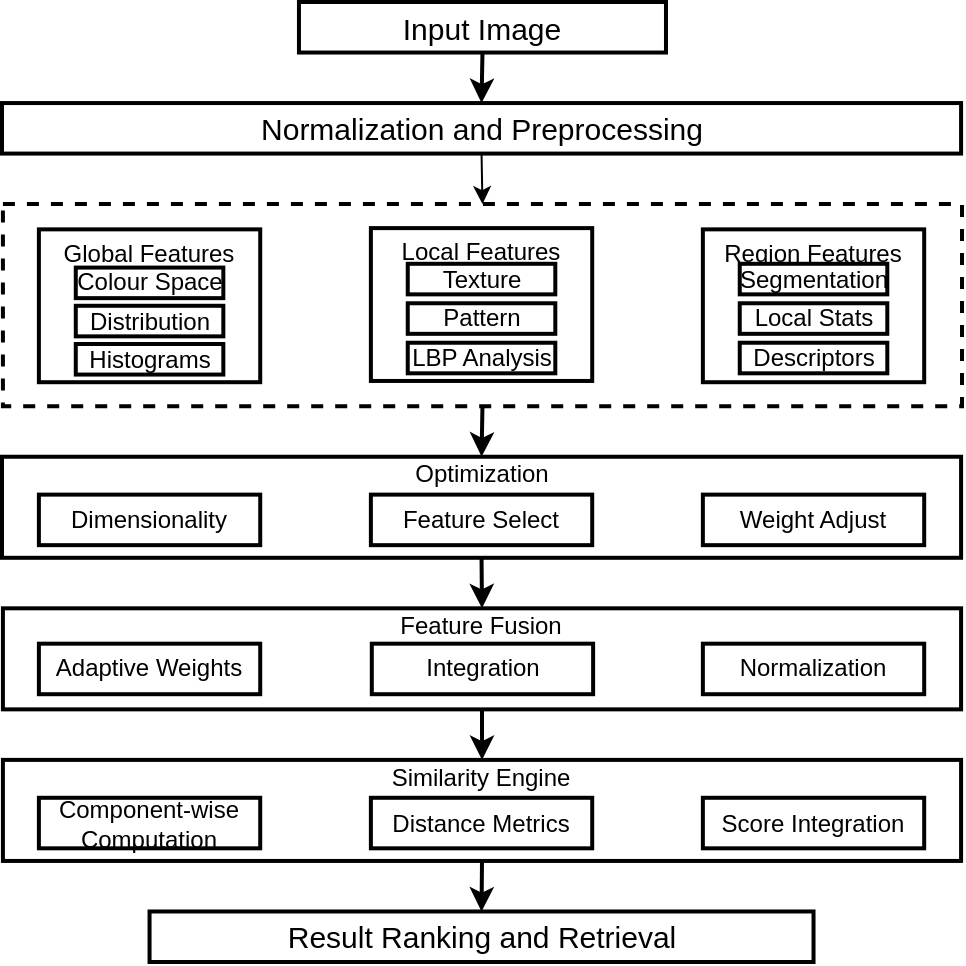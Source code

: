 <mxfile version="26.1.0">
  <diagram name="Page-1" id="_PgdA27MyeEq9SzPlQA4">
    <mxGraphModel dx="1179" dy="625" grid="1" gridSize="10" guides="1" tooltips="1" connect="1" arrows="1" fold="1" page="1" pageScale="1" pageWidth="827" pageHeight="1169" math="0" shadow="0">
      <root>
        <mxCell id="0" />
        <mxCell id="1" parent="0" />
        <mxCell id="iCN0Y-eOeh__a_nEtTsd-55" style="edgeStyle=orthogonalEdgeStyle;rounded=0;orthogonalLoop=1;jettySize=auto;html=1;exitX=0.5;exitY=1;exitDx=0;exitDy=0;entryX=0.5;entryY=0;entryDx=0;entryDy=0;strokeWidth=2;shadow=0;fontStyle=0;spacing=0;" parent="1" source="iCN0Y-eOeh__a_nEtTsd-3" target="iCN0Y-eOeh__a_nEtTsd-4" edge="1">
          <mxGeometry relative="1" as="geometry" />
        </mxCell>
        <mxCell id="iCN0Y-eOeh__a_nEtTsd-3" value="" style="rounded=0;whiteSpace=wrap;html=1;verticalAlign=top;dashed=1;fontStyle=0;strokeWidth=2;shadow=0;spacing=0;" parent="1" vertex="1">
          <mxGeometry x="160.461" y="261.053" width="479.539" height="101.053" as="geometry" />
        </mxCell>
        <mxCell id="iCN0Y-eOeh__a_nEtTsd-54" style="edgeStyle=orthogonalEdgeStyle;rounded=0;orthogonalLoop=1;jettySize=auto;html=1;exitX=0.5;exitY=1;exitDx=0;exitDy=0;entryX=0.5;entryY=0;entryDx=0;entryDy=0;strokeWidth=2;shadow=0;fontStyle=0;spacing=0;" parent="1" source="iCN0Y-eOeh__a_nEtTsd-1" target="iCN0Y-eOeh__a_nEtTsd-2" edge="1">
          <mxGeometry relative="1" as="geometry" />
        </mxCell>
        <mxCell id="iCN0Y-eOeh__a_nEtTsd-1" value="Input Image" style="rounded=0;whiteSpace=wrap;html=1;verticalAlign=middle;fontStyle=0;fontSize=15;strokeWidth=2;shadow=0;spacing=0;" parent="1" vertex="1">
          <mxGeometry x="308.473" y="160" width="183.516" height="25.263" as="geometry" />
        </mxCell>
        <mxCell id="iCN0Y-eOeh__a_nEtTsd-59" style="edgeStyle=orthogonalEdgeStyle;rounded=0;orthogonalLoop=1;jettySize=auto;html=1;exitX=0.5;exitY=1;exitDx=0;exitDy=0;entryX=0.5;entryY=0;entryDx=0;entryDy=0;shadow=0;fontStyle=0;spacing=0;" parent="1" source="iCN0Y-eOeh__a_nEtTsd-2" target="iCN0Y-eOeh__a_nEtTsd-3" edge="1">
          <mxGeometry relative="1" as="geometry" />
        </mxCell>
        <mxCell id="iCN0Y-eOeh__a_nEtTsd-2" value="Normalization and Preprocessing" style="rounded=0;whiteSpace=wrap;html=1;verticalAlign=middle;fontSize=15;fontStyle=0;strokeWidth=2;shadow=0;spacing=0;" parent="1" vertex="1">
          <mxGeometry x="160" y="210.526" width="479.539" height="25.263" as="geometry" />
        </mxCell>
        <mxCell id="iCN0Y-eOeh__a_nEtTsd-56" style="edgeStyle=orthogonalEdgeStyle;rounded=0;orthogonalLoop=1;jettySize=auto;html=1;exitX=0.5;exitY=1;exitDx=0;exitDy=0;entryX=0.5;entryY=0;entryDx=0;entryDy=0;strokeWidth=2;shadow=0;fontStyle=0;spacing=0;" parent="1" source="iCN0Y-eOeh__a_nEtTsd-4" target="iCN0Y-eOeh__a_nEtTsd-5" edge="1">
          <mxGeometry relative="1" as="geometry" />
        </mxCell>
        <mxCell id="iCN0Y-eOeh__a_nEtTsd-4" value="&lt;font&gt;Optimization&lt;/font&gt;" style="rounded=0;whiteSpace=wrap;html=1;verticalAlign=top;fontStyle=0;strokeWidth=2;shadow=0;spacing=0;spacingTop=-3;fontSize=12;" parent="1" vertex="1">
          <mxGeometry x="160" y="387.368" width="479.539" height="50.526" as="geometry" />
        </mxCell>
        <mxCell id="iCN0Y-eOeh__a_nEtTsd-57" style="edgeStyle=orthogonalEdgeStyle;rounded=0;orthogonalLoop=1;jettySize=auto;html=1;exitX=0.5;exitY=1;exitDx=0;exitDy=0;entryX=0.5;entryY=0;entryDx=0;entryDy=0;strokeWidth=2;shadow=0;fontStyle=0;spacing=0;" parent="1" source="iCN0Y-eOeh__a_nEtTsd-5" target="iCN0Y-eOeh__a_nEtTsd-6" edge="1">
          <mxGeometry relative="1" as="geometry" />
        </mxCell>
        <mxCell id="iCN0Y-eOeh__a_nEtTsd-5" value="&lt;font&gt;Feature Fusion&lt;/font&gt;" style="rounded=0;whiteSpace=wrap;html=1;verticalAlign=top;fontStyle=0;strokeWidth=2;shadow=0;spacing=0;spacingTop=-3;fontSize=12;" parent="1" vertex="1">
          <mxGeometry x="160.461" y="463.158" width="479.078" height="50.526" as="geometry" />
        </mxCell>
        <mxCell id="iCN0Y-eOeh__a_nEtTsd-58" style="edgeStyle=orthogonalEdgeStyle;rounded=0;orthogonalLoop=1;jettySize=auto;html=1;exitX=0.5;exitY=1;exitDx=0;exitDy=0;entryX=0.5;entryY=0;entryDx=0;entryDy=0;strokeWidth=2;shadow=0;fontStyle=0;spacing=0;" parent="1" source="iCN0Y-eOeh__a_nEtTsd-6" target="iCN0Y-eOeh__a_nEtTsd-7" edge="1">
          <mxGeometry relative="1" as="geometry" />
        </mxCell>
        <mxCell id="iCN0Y-eOeh__a_nEtTsd-6" value="&lt;font&gt;Similarity Engine&lt;/font&gt;" style="rounded=0;whiteSpace=wrap;html=1;verticalAlign=top;fontStyle=0;strokeWidth=2;shadow=0;spacing=0;spacingTop=-3;fontSize=12;" parent="1" vertex="1">
          <mxGeometry x="160.461" y="538.947" width="479.078" height="50.526" as="geometry" />
        </mxCell>
        <mxCell id="iCN0Y-eOeh__a_nEtTsd-7" value="&lt;font&gt;Result Ranking and Retrieval&lt;/font&gt;" style="rounded=0;whiteSpace=wrap;html=1;verticalAlign=middle;fontStyle=0;strokeWidth=2;shadow=0;spacing=0;fontSize=15;" parent="1" vertex="1">
          <mxGeometry x="233.775" y="614.737" width="331.988" height="25.263" as="geometry" />
        </mxCell>
        <mxCell id="iCN0Y-eOeh__a_nEtTsd-11" value="Component-wise Computation" style="rounded=0;whiteSpace=wrap;html=1;fontStyle=0;strokeWidth=2;shadow=0;spacing=0;" parent="1" vertex="1">
          <mxGeometry x="178.444" y="557.895" width="110.663" height="25.263" as="geometry" />
        </mxCell>
        <mxCell id="iCN0Y-eOeh__a_nEtTsd-12" value="Distance Metrics" style="rounded=0;whiteSpace=wrap;html=1;fontStyle=0;strokeWidth=2;shadow=0;spacing=0;" parent="1" vertex="1">
          <mxGeometry x="344.438" y="557.895" width="110.663" height="25.263" as="geometry" />
        </mxCell>
        <mxCell id="iCN0Y-eOeh__a_nEtTsd-13" value="Score Integration" style="rounded=0;whiteSpace=wrap;html=1;fontStyle=0;strokeWidth=2;shadow=0;spacing=0;" parent="1" vertex="1">
          <mxGeometry x="510.432" y="557.895" width="110.663" height="25.263" as="geometry" />
        </mxCell>
        <mxCell id="iCN0Y-eOeh__a_nEtTsd-15" value="Adaptive Weights" style="rounded=0;whiteSpace=wrap;html=1;fontStyle=0;strokeWidth=2;shadow=0;spacing=0;" parent="1" vertex="1">
          <mxGeometry x="178.444" y="480.842" width="110.663" height="25.263" as="geometry" />
        </mxCell>
        <mxCell id="iCN0Y-eOeh__a_nEtTsd-16" value="Integration" style="rounded=0;whiteSpace=wrap;html=1;fontStyle=0;strokeWidth=2;shadow=0;spacing=0;" parent="1" vertex="1">
          <mxGeometry x="344.899" y="480.842" width="110.663" height="25.263" as="geometry" />
        </mxCell>
        <mxCell id="iCN0Y-eOeh__a_nEtTsd-17" value="Normalization" style="rounded=0;whiteSpace=wrap;html=1;fontStyle=0;strokeWidth=2;shadow=0;spacing=0;" parent="1" vertex="1">
          <mxGeometry x="510.432" y="480.842" width="110.663" height="25.263" as="geometry" />
        </mxCell>
        <mxCell id="iCN0Y-eOeh__a_nEtTsd-18" value="Dimensionality" style="rounded=0;whiteSpace=wrap;html=1;fontStyle=0;strokeWidth=2;shadow=0;spacing=0;" parent="1" vertex="1">
          <mxGeometry x="178.444" y="406.316" width="110.663" height="25.263" as="geometry" />
        </mxCell>
        <mxCell id="iCN0Y-eOeh__a_nEtTsd-19" value="Feature Select" style="rounded=0;whiteSpace=wrap;html=1;fontStyle=0;strokeWidth=2;shadow=0;spacing=0;" parent="1" vertex="1">
          <mxGeometry x="344.438" y="406.316" width="110.663" height="25.263" as="geometry" />
        </mxCell>
        <mxCell id="iCN0Y-eOeh__a_nEtTsd-20" value="Weight Adjust" style="rounded=0;whiteSpace=wrap;html=1;fontStyle=0;strokeWidth=2;shadow=0;spacing=0;" parent="1" vertex="1">
          <mxGeometry x="510.432" y="406.316" width="110.663" height="25.263" as="geometry" />
        </mxCell>
        <mxCell id="iCN0Y-eOeh__a_nEtTsd-33" value="" style="group;fontStyle=0;strokeWidth=2;shadow=0;spacingTop=0;spacing=0;" parent="1" vertex="1" connectable="0">
          <mxGeometry x="178.444" y="273.684" width="110.663" height="76.421" as="geometry" />
        </mxCell>
        <mxCell id="iCN0Y-eOeh__a_nEtTsd-8" value="Global Features" style="rounded=0;whiteSpace=wrap;html=1;verticalAlign=top;fontStyle=0;strokeWidth=2;shadow=0;spacing=0;" parent="iCN0Y-eOeh__a_nEtTsd-33" vertex="1">
          <mxGeometry width="110.663" height="76.421" as="geometry" />
        </mxCell>
        <mxCell id="iCN0Y-eOeh__a_nEtTsd-21" value="Colour Space" style="rounded=0;whiteSpace=wrap;html=1;fontStyle=0;strokeWidth=2;shadow=0;spacing=0;" parent="iCN0Y-eOeh__a_nEtTsd-33" vertex="1">
          <mxGeometry x="18.444" y="19.105" width="73.775" height="15.284" as="geometry" />
        </mxCell>
        <mxCell id="iCN0Y-eOeh__a_nEtTsd-22" value="Distribution" style="rounded=0;whiteSpace=wrap;html=1;fontStyle=0;strokeWidth=2;shadow=0;spacing=0;" parent="iCN0Y-eOeh__a_nEtTsd-33" vertex="1">
          <mxGeometry x="18.444" y="38.211" width="73.775" height="15.284" as="geometry" />
        </mxCell>
        <mxCell id="iCN0Y-eOeh__a_nEtTsd-23" value="Histograms" style="rounded=0;whiteSpace=wrap;html=1;fontStyle=0;strokeWidth=2;shadow=0;spacing=0;" parent="iCN0Y-eOeh__a_nEtTsd-33" vertex="1">
          <mxGeometry x="18.444" y="57.316" width="73.775" height="15.284" as="geometry" />
        </mxCell>
        <mxCell id="iCN0Y-eOeh__a_nEtTsd-39" value="" style="group;fontStyle=0;strokeWidth=2;shadow=0;spacingTop=0;spacing=0;" parent="1" vertex="1" connectable="0">
          <mxGeometry x="344.438" y="273.053" width="110.663" height="76.421" as="geometry" />
        </mxCell>
        <mxCell id="iCN0Y-eOeh__a_nEtTsd-40" value="Local Features" style="rounded=0;whiteSpace=wrap;html=1;verticalAlign=top;fontStyle=0;strokeWidth=2;shadow=0;spacing=0;" parent="iCN0Y-eOeh__a_nEtTsd-39" vertex="1">
          <mxGeometry width="110.663" height="76.421" as="geometry" />
        </mxCell>
        <mxCell id="iCN0Y-eOeh__a_nEtTsd-41" value="Texture" style="rounded=0;whiteSpace=wrap;html=1;fontStyle=0;strokeWidth=2;shadow=0;spacing=0;" parent="iCN0Y-eOeh__a_nEtTsd-39" vertex="1">
          <mxGeometry x="18.444" y="17.842" width="73.775" height="15.284" as="geometry" />
        </mxCell>
        <mxCell id="iCN0Y-eOeh__a_nEtTsd-42" value="Pattern" style="rounded=0;whiteSpace=wrap;html=1;fontStyle=0;strokeWidth=2;shadow=0;spacing=0;" parent="iCN0Y-eOeh__a_nEtTsd-39" vertex="1">
          <mxGeometry x="18.444" y="37.579" width="73.775" height="15.284" as="geometry" />
        </mxCell>
        <mxCell id="iCN0Y-eOeh__a_nEtTsd-43" value="LBP Analysis" style="rounded=0;whiteSpace=wrap;html=1;fontStyle=0;strokeWidth=2;shadow=0;spacing=0;" parent="iCN0Y-eOeh__a_nEtTsd-39" vertex="1">
          <mxGeometry x="18.444" y="57.316" width="73.775" height="15.284" as="geometry" />
        </mxCell>
        <mxCell id="iCN0Y-eOeh__a_nEtTsd-45" value="" style="group;fontStyle=0;strokeWidth=2;shadow=0;spacingTop=0;spacing=0;" parent="1" vertex="1" connectable="0">
          <mxGeometry x="510.432" y="273.684" width="110.663" height="76.421" as="geometry" />
        </mxCell>
        <mxCell id="iCN0Y-eOeh__a_nEtTsd-46" value="Region Features" style="rounded=0;whiteSpace=wrap;html=1;verticalAlign=top;fontStyle=0;strokeWidth=2;shadow=0;spacing=0;" parent="iCN0Y-eOeh__a_nEtTsd-45" vertex="1">
          <mxGeometry width="110.663" height="76.421" as="geometry" />
        </mxCell>
        <mxCell id="iCN0Y-eOeh__a_nEtTsd-47" value="Segmentation" style="rounded=0;whiteSpace=wrap;html=1;fontStyle=0;strokeWidth=2;shadow=0;spacing=0;" parent="iCN0Y-eOeh__a_nEtTsd-45" vertex="1">
          <mxGeometry x="18.444" y="17.211" width="73.775" height="15.284" as="geometry" />
        </mxCell>
        <mxCell id="iCN0Y-eOeh__a_nEtTsd-48" value="Local Stats" style="rounded=0;whiteSpace=wrap;html=1;fontStyle=0;strokeWidth=2;shadow=0;spacing=0;" parent="iCN0Y-eOeh__a_nEtTsd-45" vertex="1">
          <mxGeometry x="18.444" y="36.947" width="73.775" height="15.284" as="geometry" />
        </mxCell>
        <mxCell id="iCN0Y-eOeh__a_nEtTsd-49" value="Descriptors" style="rounded=0;whiteSpace=wrap;html=1;fontStyle=0;strokeWidth=2;shadow=0;spacing=0;" parent="iCN0Y-eOeh__a_nEtTsd-45" vertex="1">
          <mxGeometry x="18.444" y="56.684" width="73.775" height="15.284" as="geometry" />
        </mxCell>
      </root>
    </mxGraphModel>
  </diagram>
</mxfile>
